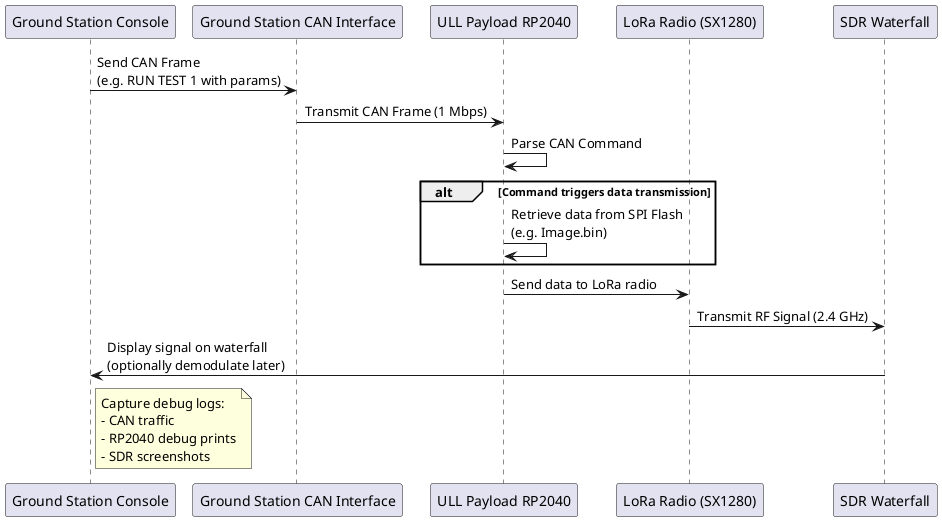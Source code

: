 @startuml ULL_Test_Sequence

participant "Ground Station Console" as GSC
participant "Ground Station CAN Interface" as GSI
participant "ULL Payload RP2040" as RP
participant "LoRa Radio (SX1280)" as LR
participant "SDR Waterfall" as SDR

GSC -> GSI : Send CAN Frame\n(e.g. RUN TEST 1 with params)
GSI -> RP : Transmit CAN Frame (1 Mbps)
RP -> RP : Parse CAN Command
alt Command triggers data transmission
    RP -> RP : Retrieve data from SPI Flash\n(e.g. Image.bin)
end
RP -> LR : Send data to LoRa radio
LR -> SDR : Transmit RF Signal (2.4 GHz)
SDR -> GSC : Display signal on waterfall\n(optionally demodulate later)
note right of GSC
    Capture debug logs:
    - CAN traffic
    - RP2040 debug prints
    - SDR screenshots
end note

@enduml
